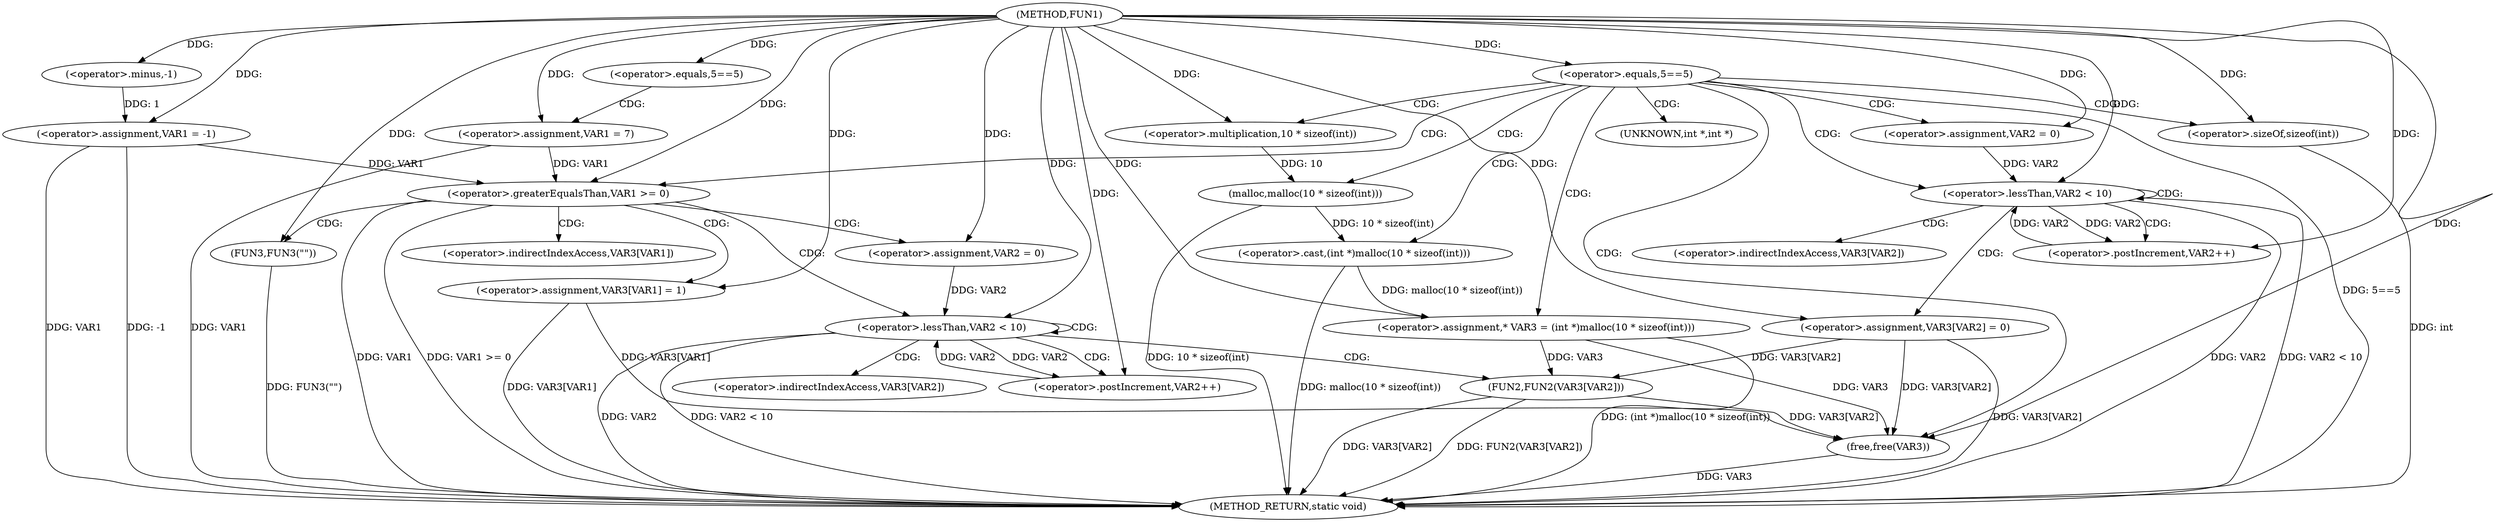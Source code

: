 digraph FUN1 {  
"1000100" [label = "(METHOD,FUN1)" ]
"1000177" [label = "(METHOD_RETURN,static void)" ]
"1000103" [label = "(<operator>.assignment,VAR1 = -1)" ]
"1000105" [label = "(<operator>.minus,-1)" ]
"1000108" [label = "(<operator>.equals,5==5)" ]
"1000112" [label = "(<operator>.assignment,VAR1 = 7)" ]
"1000116" [label = "(<operator>.equals,5==5)" ]
"1000123" [label = "(<operator>.assignment,* VAR3 = (int *)malloc(10 * sizeof(int)))" ]
"1000125" [label = "(<operator>.cast,(int *)malloc(10 * sizeof(int)))" ]
"1000127" [label = "(malloc,malloc(10 * sizeof(int)))" ]
"1000128" [label = "(<operator>.multiplication,10 * sizeof(int))" ]
"1000130" [label = "(<operator>.sizeOf,sizeof(int))" ]
"1000133" [label = "(<operator>.assignment,VAR2 = 0)" ]
"1000136" [label = "(<operator>.lessThan,VAR2 < 10)" ]
"1000139" [label = "(<operator>.postIncrement,VAR2++)" ]
"1000142" [label = "(<operator>.assignment,VAR3[VAR2] = 0)" ]
"1000148" [label = "(<operator>.greaterEqualsThan,VAR1 >= 0)" ]
"1000152" [label = "(<operator>.assignment,VAR3[VAR1] = 1)" ]
"1000158" [label = "(<operator>.assignment,VAR2 = 0)" ]
"1000161" [label = "(<operator>.lessThan,VAR2 < 10)" ]
"1000164" [label = "(<operator>.postIncrement,VAR2++)" ]
"1000167" [label = "(FUN2,FUN2(VAR3[VAR2]))" ]
"1000173" [label = "(FUN3,FUN3(\"\"))" ]
"1000175" [label = "(free,free(VAR3))" ]
"1000126" [label = "(UNKNOWN,int *,int *)" ]
"1000143" [label = "(<operator>.indirectIndexAccess,VAR3[VAR2])" ]
"1000153" [label = "(<operator>.indirectIndexAccess,VAR3[VAR1])" ]
"1000168" [label = "(<operator>.indirectIndexAccess,VAR3[VAR2])" ]
  "1000123" -> "1000177"  [ label = "DDG: (int *)malloc(10 * sizeof(int))"] 
  "1000103" -> "1000177"  [ label = "DDG: VAR1"] 
  "1000103" -> "1000177"  [ label = "DDG: -1"] 
  "1000127" -> "1000177"  [ label = "DDG: 10 * sizeof(int)"] 
  "1000161" -> "1000177"  [ label = "DDG: VAR2"] 
  "1000130" -> "1000177"  [ label = "DDG: int"] 
  "1000167" -> "1000177"  [ label = "DDG: VAR3[VAR2]"] 
  "1000167" -> "1000177"  [ label = "DDG: FUN2(VAR3[VAR2])"] 
  "1000148" -> "1000177"  [ label = "DDG: VAR1"] 
  "1000148" -> "1000177"  [ label = "DDG: VAR1 >= 0"] 
  "1000175" -> "1000177"  [ label = "DDG: VAR3"] 
  "1000125" -> "1000177"  [ label = "DDG: malloc(10 * sizeof(int))"] 
  "1000152" -> "1000177"  [ label = "DDG: VAR3[VAR1]"] 
  "1000112" -> "1000177"  [ label = "DDG: VAR1"] 
  "1000173" -> "1000177"  [ label = "DDG: FUN3(\"\")"] 
  "1000142" -> "1000177"  [ label = "DDG: VAR3[VAR2]"] 
  "1000136" -> "1000177"  [ label = "DDG: VAR2 < 10"] 
  "1000161" -> "1000177"  [ label = "DDG: VAR2 < 10"] 
  "1000116" -> "1000177"  [ label = "DDG: 5==5"] 
  "1000136" -> "1000177"  [ label = "DDG: VAR2"] 
  "1000105" -> "1000103"  [ label = "DDG: 1"] 
  "1000100" -> "1000103"  [ label = "DDG: "] 
  "1000100" -> "1000105"  [ label = "DDG: "] 
  "1000100" -> "1000108"  [ label = "DDG: "] 
  "1000100" -> "1000112"  [ label = "DDG: "] 
  "1000100" -> "1000116"  [ label = "DDG: "] 
  "1000125" -> "1000123"  [ label = "DDG: malloc(10 * sizeof(int))"] 
  "1000100" -> "1000123"  [ label = "DDG: "] 
  "1000127" -> "1000125"  [ label = "DDG: 10 * sizeof(int)"] 
  "1000128" -> "1000127"  [ label = "DDG: 10"] 
  "1000100" -> "1000128"  [ label = "DDG: "] 
  "1000100" -> "1000130"  [ label = "DDG: "] 
  "1000100" -> "1000133"  [ label = "DDG: "] 
  "1000139" -> "1000136"  [ label = "DDG: VAR2"] 
  "1000133" -> "1000136"  [ label = "DDG: VAR2"] 
  "1000100" -> "1000136"  [ label = "DDG: "] 
  "1000136" -> "1000139"  [ label = "DDG: VAR2"] 
  "1000100" -> "1000139"  [ label = "DDG: "] 
  "1000100" -> "1000142"  [ label = "DDG: "] 
  "1000103" -> "1000148"  [ label = "DDG: VAR1"] 
  "1000112" -> "1000148"  [ label = "DDG: VAR1"] 
  "1000100" -> "1000148"  [ label = "DDG: "] 
  "1000100" -> "1000152"  [ label = "DDG: "] 
  "1000100" -> "1000158"  [ label = "DDG: "] 
  "1000158" -> "1000161"  [ label = "DDG: VAR2"] 
  "1000164" -> "1000161"  [ label = "DDG: VAR2"] 
  "1000100" -> "1000161"  [ label = "DDG: "] 
  "1000161" -> "1000164"  [ label = "DDG: VAR2"] 
  "1000100" -> "1000164"  [ label = "DDG: "] 
  "1000142" -> "1000167"  [ label = "DDG: VAR3[VAR2]"] 
  "1000123" -> "1000167"  [ label = "DDG: VAR3"] 
  "1000100" -> "1000173"  [ label = "DDG: "] 
  "1000167" -> "1000175"  [ label = "DDG: VAR3[VAR2]"] 
  "1000152" -> "1000175"  [ label = "DDG: VAR3[VAR1]"] 
  "1000142" -> "1000175"  [ label = "DDG: VAR3[VAR2]"] 
  "1000123" -> "1000175"  [ label = "DDG: VAR3"] 
  "1000100" -> "1000175"  [ label = "DDG: "] 
  "1000108" -> "1000112"  [ label = "CDG: "] 
  "1000116" -> "1000125"  [ label = "CDG: "] 
  "1000116" -> "1000127"  [ label = "CDG: "] 
  "1000116" -> "1000128"  [ label = "CDG: "] 
  "1000116" -> "1000148"  [ label = "CDG: "] 
  "1000116" -> "1000133"  [ label = "CDG: "] 
  "1000116" -> "1000136"  [ label = "CDG: "] 
  "1000116" -> "1000175"  [ label = "CDG: "] 
  "1000116" -> "1000126"  [ label = "CDG: "] 
  "1000116" -> "1000123"  [ label = "CDG: "] 
  "1000116" -> "1000130"  [ label = "CDG: "] 
  "1000136" -> "1000142"  [ label = "CDG: "] 
  "1000136" -> "1000139"  [ label = "CDG: "] 
  "1000136" -> "1000136"  [ label = "CDG: "] 
  "1000136" -> "1000143"  [ label = "CDG: "] 
  "1000148" -> "1000153"  [ label = "CDG: "] 
  "1000148" -> "1000161"  [ label = "CDG: "] 
  "1000148" -> "1000152"  [ label = "CDG: "] 
  "1000148" -> "1000173"  [ label = "CDG: "] 
  "1000148" -> "1000158"  [ label = "CDG: "] 
  "1000161" -> "1000164"  [ label = "CDG: "] 
  "1000161" -> "1000161"  [ label = "CDG: "] 
  "1000161" -> "1000168"  [ label = "CDG: "] 
  "1000161" -> "1000167"  [ label = "CDG: "] 
}
